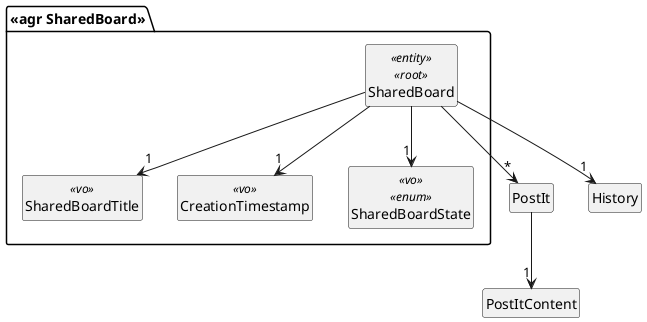@startuml

hide circles
hide fields
hide empty members

package "<<agr SharedBoard>>"{
    class SharedBoard<<entity>><<root>>{}
    class SharedBoardTitle<<vo>>{}
    class CreationTimestamp<<vo>>{}
    class SharedBoardState<<vo>><<enum>>{}

    SharedBoard --> "1" SharedBoardState
    SharedBoard --> "1" SharedBoardTitle
    SharedBoard --> "1" CreationTimestamp
}
    class PostIt{}
    class PostItContent{}
    class History{}
    SharedBoard --> "1" History
    SharedBoard --> "*" PostIt

    PostIt --> "1" PostItContent




@enduml